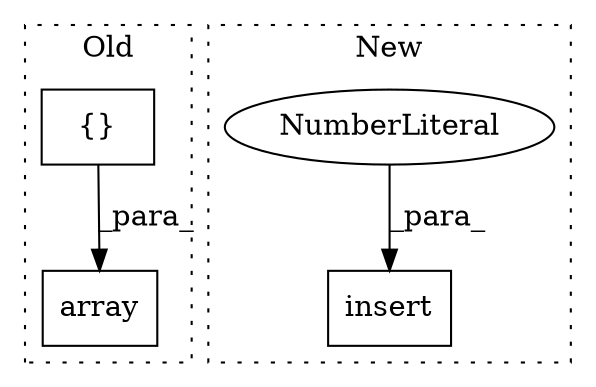 digraph G {
subgraph cluster0 {
1 [label="array" a="32" s="6055,6182" l="19,-5" shape="box"];
3 [label="{}" a="4" s="6083,6085" l="1,1" shape="box"];
label = "Old";
style="dotted";
}
subgraph cluster1 {
2 [label="insert" a="32" s="6225,6239" l="7,1" shape="box"];
4 [label="NumberLiteral" a="34" s="6232" l="1" shape="ellipse"];
label = "New";
style="dotted";
}
3 -> 1 [label="_para_"];
4 -> 2 [label="_para_"];
}